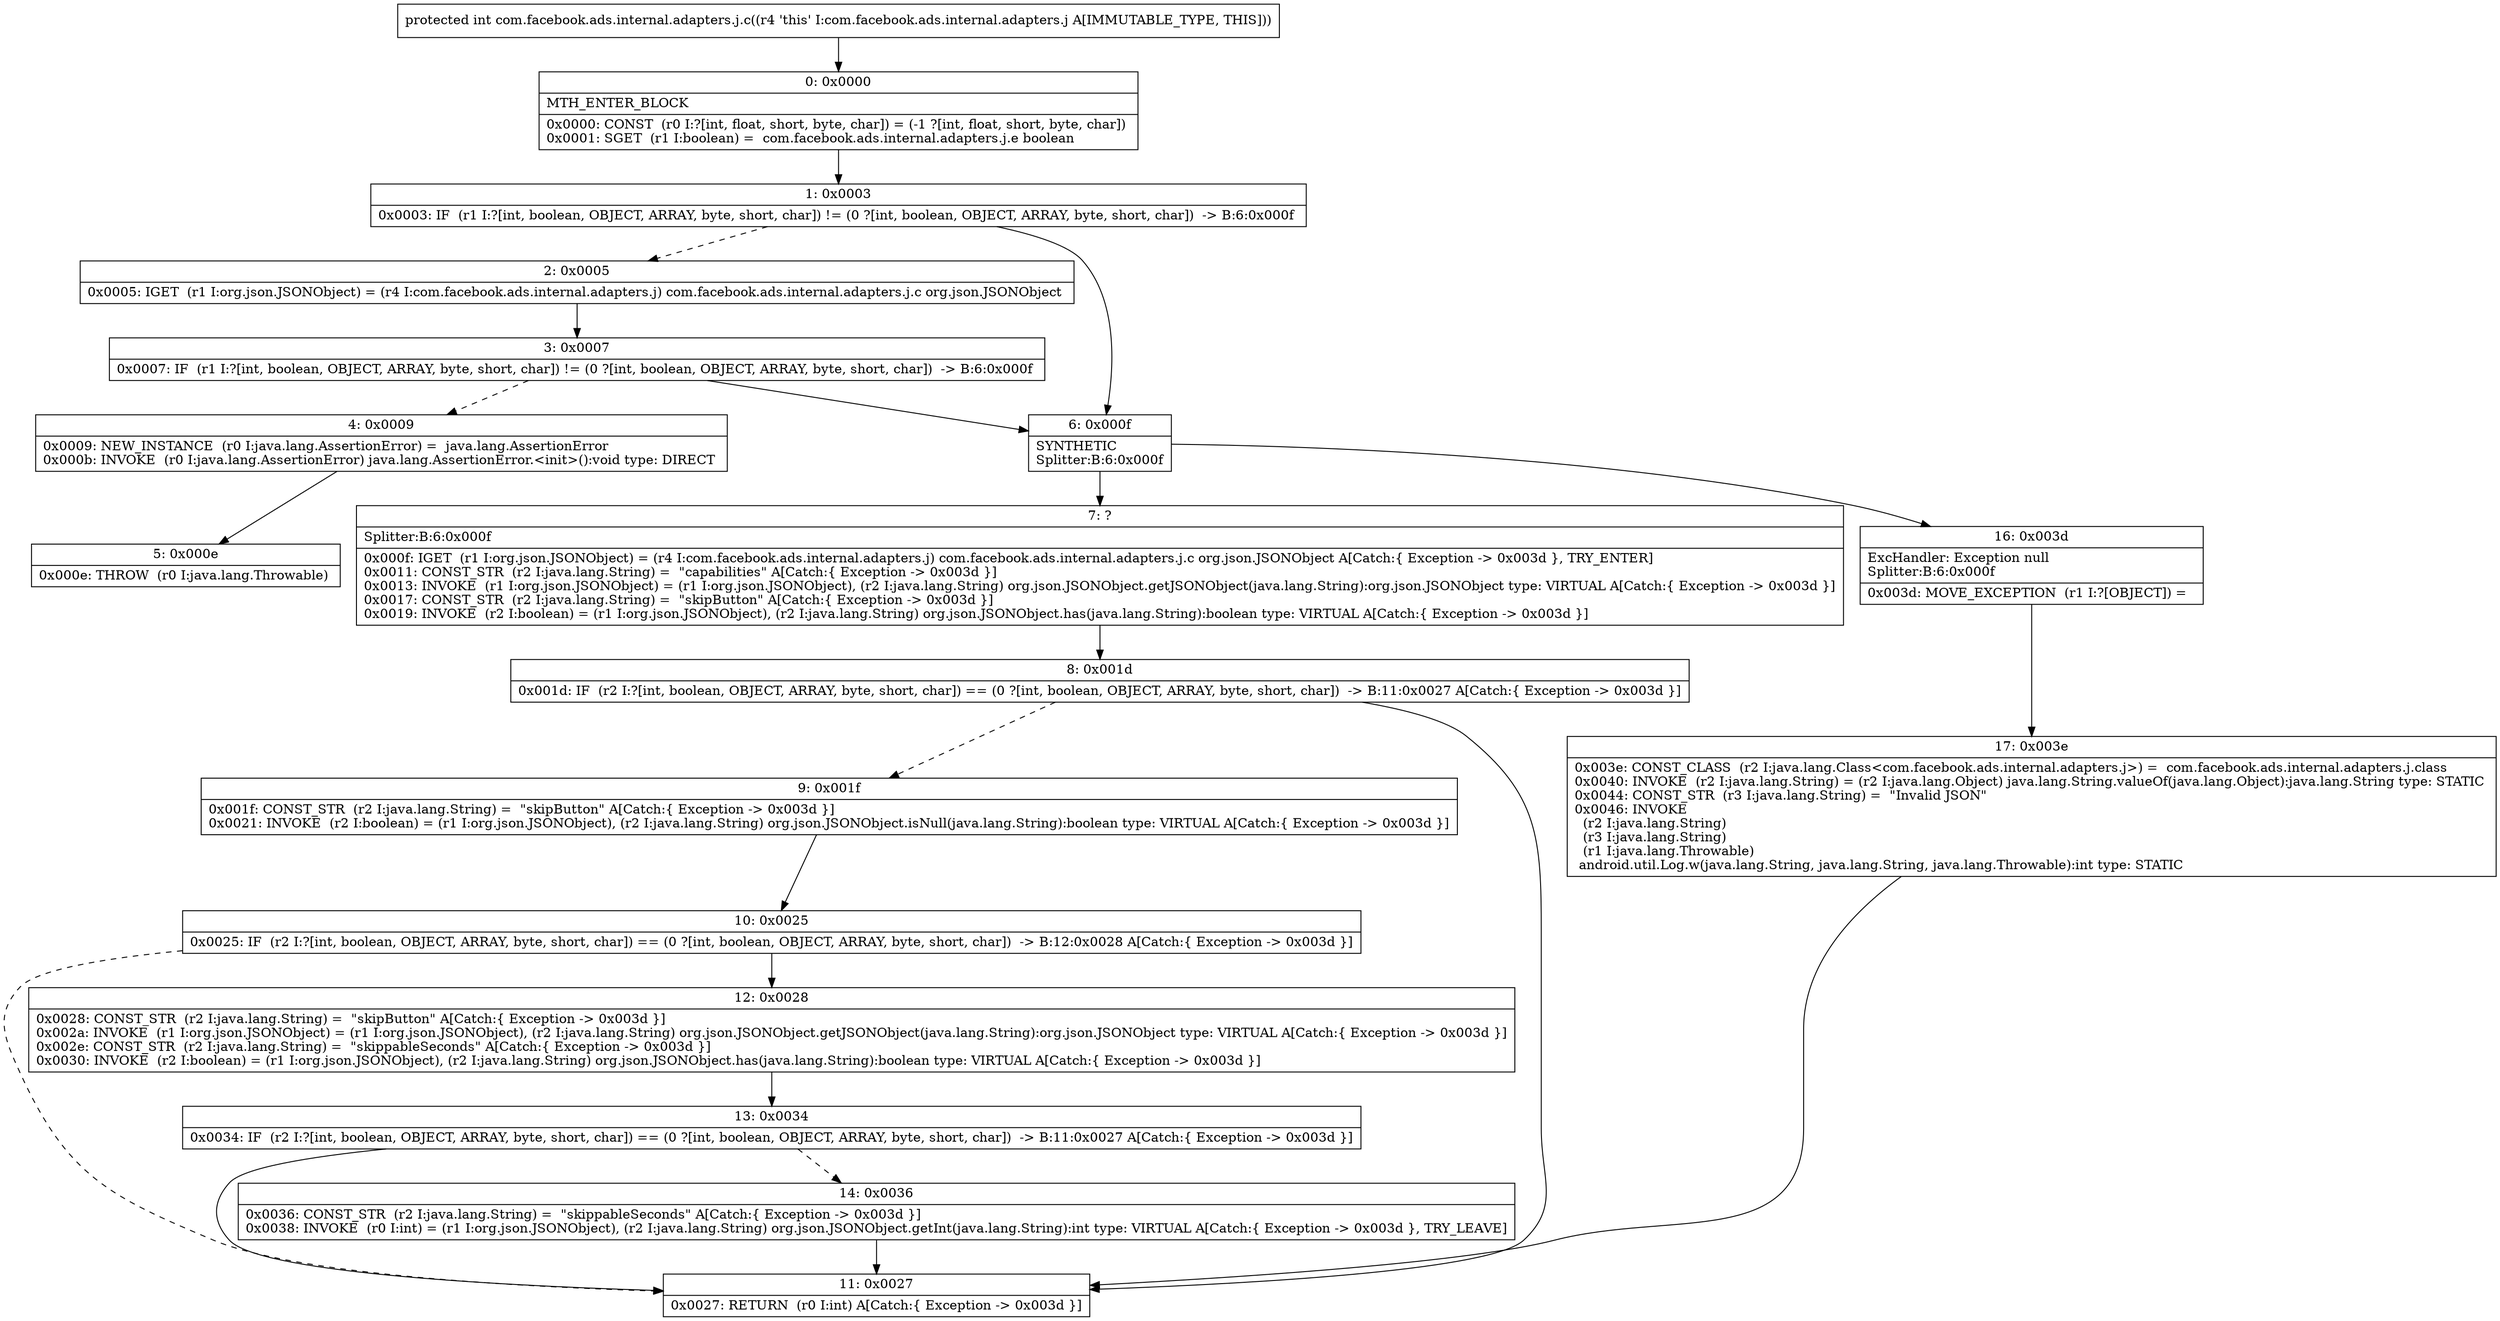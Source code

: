 digraph "CFG forcom.facebook.ads.internal.adapters.j.c()I" {
Node_0 [shape=record,label="{0\:\ 0x0000|MTH_ENTER_BLOCK\l|0x0000: CONST  (r0 I:?[int, float, short, byte, char]) = (\-1 ?[int, float, short, byte, char]) \l0x0001: SGET  (r1 I:boolean) =  com.facebook.ads.internal.adapters.j.e boolean \l}"];
Node_1 [shape=record,label="{1\:\ 0x0003|0x0003: IF  (r1 I:?[int, boolean, OBJECT, ARRAY, byte, short, char]) != (0 ?[int, boolean, OBJECT, ARRAY, byte, short, char])  \-\> B:6:0x000f \l}"];
Node_2 [shape=record,label="{2\:\ 0x0005|0x0005: IGET  (r1 I:org.json.JSONObject) = (r4 I:com.facebook.ads.internal.adapters.j) com.facebook.ads.internal.adapters.j.c org.json.JSONObject \l}"];
Node_3 [shape=record,label="{3\:\ 0x0007|0x0007: IF  (r1 I:?[int, boolean, OBJECT, ARRAY, byte, short, char]) != (0 ?[int, boolean, OBJECT, ARRAY, byte, short, char])  \-\> B:6:0x000f \l}"];
Node_4 [shape=record,label="{4\:\ 0x0009|0x0009: NEW_INSTANCE  (r0 I:java.lang.AssertionError) =  java.lang.AssertionError \l0x000b: INVOKE  (r0 I:java.lang.AssertionError) java.lang.AssertionError.\<init\>():void type: DIRECT \l}"];
Node_5 [shape=record,label="{5\:\ 0x000e|0x000e: THROW  (r0 I:java.lang.Throwable) \l}"];
Node_6 [shape=record,label="{6\:\ 0x000f|SYNTHETIC\lSplitter:B:6:0x000f\l}"];
Node_7 [shape=record,label="{7\:\ ?|Splitter:B:6:0x000f\l|0x000f: IGET  (r1 I:org.json.JSONObject) = (r4 I:com.facebook.ads.internal.adapters.j) com.facebook.ads.internal.adapters.j.c org.json.JSONObject A[Catch:\{ Exception \-\> 0x003d \}, TRY_ENTER]\l0x0011: CONST_STR  (r2 I:java.lang.String) =  \"capabilities\" A[Catch:\{ Exception \-\> 0x003d \}]\l0x0013: INVOKE  (r1 I:org.json.JSONObject) = (r1 I:org.json.JSONObject), (r2 I:java.lang.String) org.json.JSONObject.getJSONObject(java.lang.String):org.json.JSONObject type: VIRTUAL A[Catch:\{ Exception \-\> 0x003d \}]\l0x0017: CONST_STR  (r2 I:java.lang.String) =  \"skipButton\" A[Catch:\{ Exception \-\> 0x003d \}]\l0x0019: INVOKE  (r2 I:boolean) = (r1 I:org.json.JSONObject), (r2 I:java.lang.String) org.json.JSONObject.has(java.lang.String):boolean type: VIRTUAL A[Catch:\{ Exception \-\> 0x003d \}]\l}"];
Node_8 [shape=record,label="{8\:\ 0x001d|0x001d: IF  (r2 I:?[int, boolean, OBJECT, ARRAY, byte, short, char]) == (0 ?[int, boolean, OBJECT, ARRAY, byte, short, char])  \-\> B:11:0x0027 A[Catch:\{ Exception \-\> 0x003d \}]\l}"];
Node_9 [shape=record,label="{9\:\ 0x001f|0x001f: CONST_STR  (r2 I:java.lang.String) =  \"skipButton\" A[Catch:\{ Exception \-\> 0x003d \}]\l0x0021: INVOKE  (r2 I:boolean) = (r1 I:org.json.JSONObject), (r2 I:java.lang.String) org.json.JSONObject.isNull(java.lang.String):boolean type: VIRTUAL A[Catch:\{ Exception \-\> 0x003d \}]\l}"];
Node_10 [shape=record,label="{10\:\ 0x0025|0x0025: IF  (r2 I:?[int, boolean, OBJECT, ARRAY, byte, short, char]) == (0 ?[int, boolean, OBJECT, ARRAY, byte, short, char])  \-\> B:12:0x0028 A[Catch:\{ Exception \-\> 0x003d \}]\l}"];
Node_11 [shape=record,label="{11\:\ 0x0027|0x0027: RETURN  (r0 I:int) A[Catch:\{ Exception \-\> 0x003d \}]\l}"];
Node_12 [shape=record,label="{12\:\ 0x0028|0x0028: CONST_STR  (r2 I:java.lang.String) =  \"skipButton\" A[Catch:\{ Exception \-\> 0x003d \}]\l0x002a: INVOKE  (r1 I:org.json.JSONObject) = (r1 I:org.json.JSONObject), (r2 I:java.lang.String) org.json.JSONObject.getJSONObject(java.lang.String):org.json.JSONObject type: VIRTUAL A[Catch:\{ Exception \-\> 0x003d \}]\l0x002e: CONST_STR  (r2 I:java.lang.String) =  \"skippableSeconds\" A[Catch:\{ Exception \-\> 0x003d \}]\l0x0030: INVOKE  (r2 I:boolean) = (r1 I:org.json.JSONObject), (r2 I:java.lang.String) org.json.JSONObject.has(java.lang.String):boolean type: VIRTUAL A[Catch:\{ Exception \-\> 0x003d \}]\l}"];
Node_13 [shape=record,label="{13\:\ 0x0034|0x0034: IF  (r2 I:?[int, boolean, OBJECT, ARRAY, byte, short, char]) == (0 ?[int, boolean, OBJECT, ARRAY, byte, short, char])  \-\> B:11:0x0027 A[Catch:\{ Exception \-\> 0x003d \}]\l}"];
Node_14 [shape=record,label="{14\:\ 0x0036|0x0036: CONST_STR  (r2 I:java.lang.String) =  \"skippableSeconds\" A[Catch:\{ Exception \-\> 0x003d \}]\l0x0038: INVOKE  (r0 I:int) = (r1 I:org.json.JSONObject), (r2 I:java.lang.String) org.json.JSONObject.getInt(java.lang.String):int type: VIRTUAL A[Catch:\{ Exception \-\> 0x003d \}, TRY_LEAVE]\l}"];
Node_16 [shape=record,label="{16\:\ 0x003d|ExcHandler: Exception null\lSplitter:B:6:0x000f\l|0x003d: MOVE_EXCEPTION  (r1 I:?[OBJECT]) =  \l}"];
Node_17 [shape=record,label="{17\:\ 0x003e|0x003e: CONST_CLASS  (r2 I:java.lang.Class\<com.facebook.ads.internal.adapters.j\>) =  com.facebook.ads.internal.adapters.j.class \l0x0040: INVOKE  (r2 I:java.lang.String) = (r2 I:java.lang.Object) java.lang.String.valueOf(java.lang.Object):java.lang.String type: STATIC \l0x0044: CONST_STR  (r3 I:java.lang.String) =  \"Invalid JSON\" \l0x0046: INVOKE  \l  (r2 I:java.lang.String)\l  (r3 I:java.lang.String)\l  (r1 I:java.lang.Throwable)\l android.util.Log.w(java.lang.String, java.lang.String, java.lang.Throwable):int type: STATIC \l}"];
MethodNode[shape=record,label="{protected int com.facebook.ads.internal.adapters.j.c((r4 'this' I:com.facebook.ads.internal.adapters.j A[IMMUTABLE_TYPE, THIS])) }"];
MethodNode -> Node_0;
Node_0 -> Node_1;
Node_1 -> Node_2[style=dashed];
Node_1 -> Node_6;
Node_2 -> Node_3;
Node_3 -> Node_4[style=dashed];
Node_3 -> Node_6;
Node_4 -> Node_5;
Node_6 -> Node_7;
Node_6 -> Node_16;
Node_7 -> Node_8;
Node_8 -> Node_9[style=dashed];
Node_8 -> Node_11;
Node_9 -> Node_10;
Node_10 -> Node_11[style=dashed];
Node_10 -> Node_12;
Node_12 -> Node_13;
Node_13 -> Node_11;
Node_13 -> Node_14[style=dashed];
Node_14 -> Node_11;
Node_16 -> Node_17;
Node_17 -> Node_11;
}

